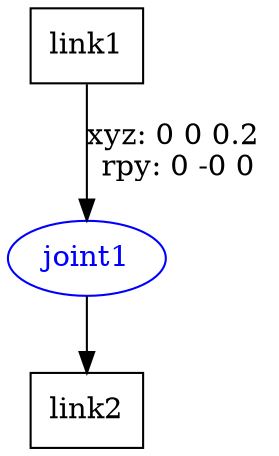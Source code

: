 digraph G {
node [shape=box];
"link1" [label="link1"];
"link2" [label="link2"];
node [shape=ellipse, color=blue, fontcolor=blue];
"link1" -> "joint1" [label="xyz: 0 0 0.2 \nrpy: 0 -0 0"]
"joint1" -> "link2"
}
